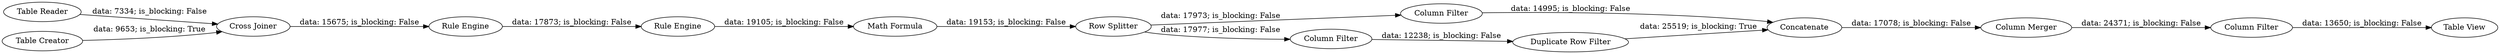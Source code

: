 digraph {
	"-7181365774603413839_35" [label="Column Filter"]
	"-7181365774603413839_45" [label="Table Reader"]
	"-7181365774603413839_36" [label="Column Filter"]
	"-7181365774603413839_43" [label="Column Filter"]
	"-7181365774603413839_44" [label="Table View"]
	"-7181365774603413839_32" [label="Cross Joiner"]
	"-7181365774603413839_37" [label="Rule Engine"]
	"-7181365774603413839_42" [label="Column Merger"]
	"-7181365774603413839_31" [label="Table Creator"]
	"-7181365774603413839_41" [label="Duplicate Row Filter"]
	"-7181365774603413839_39" [label="Math Formula"]
	"-7181365774603413839_40" [label=Concatenate]
	"-7181365774603413839_38" [label="Rule Engine"]
	"-7181365774603413839_34" [label="Row Splitter"]
	"-7181365774603413839_39" -> "-7181365774603413839_34" [label="data: 19153; is_blocking: False"]
	"-7181365774603413839_45" -> "-7181365774603413839_32" [label="data: 7334; is_blocking: False"]
	"-7181365774603413839_35" -> "-7181365774603413839_40" [label="data: 14995; is_blocking: False"]
	"-7181365774603413839_38" -> "-7181365774603413839_39" [label="data: 19105; is_blocking: False"]
	"-7181365774603413839_43" -> "-7181365774603413839_44" [label="data: 13650; is_blocking: False"]
	"-7181365774603413839_42" -> "-7181365774603413839_43" [label="data: 24371; is_blocking: False"]
	"-7181365774603413839_36" -> "-7181365774603413839_41" [label="data: 12238; is_blocking: False"]
	"-7181365774603413839_37" -> "-7181365774603413839_38" [label="data: 17873; is_blocking: False"]
	"-7181365774603413839_40" -> "-7181365774603413839_42" [label="data: 17078; is_blocking: False"]
	"-7181365774603413839_31" -> "-7181365774603413839_32" [label="data: 9653; is_blocking: True"]
	"-7181365774603413839_32" -> "-7181365774603413839_37" [label="data: 15675; is_blocking: False"]
	"-7181365774603413839_34" -> "-7181365774603413839_35" [label="data: 17973; is_blocking: False"]
	"-7181365774603413839_41" -> "-7181365774603413839_40" [label="data: 25519; is_blocking: True"]
	"-7181365774603413839_34" -> "-7181365774603413839_36" [label="data: 17977; is_blocking: False"]
	rankdir=LR
}
